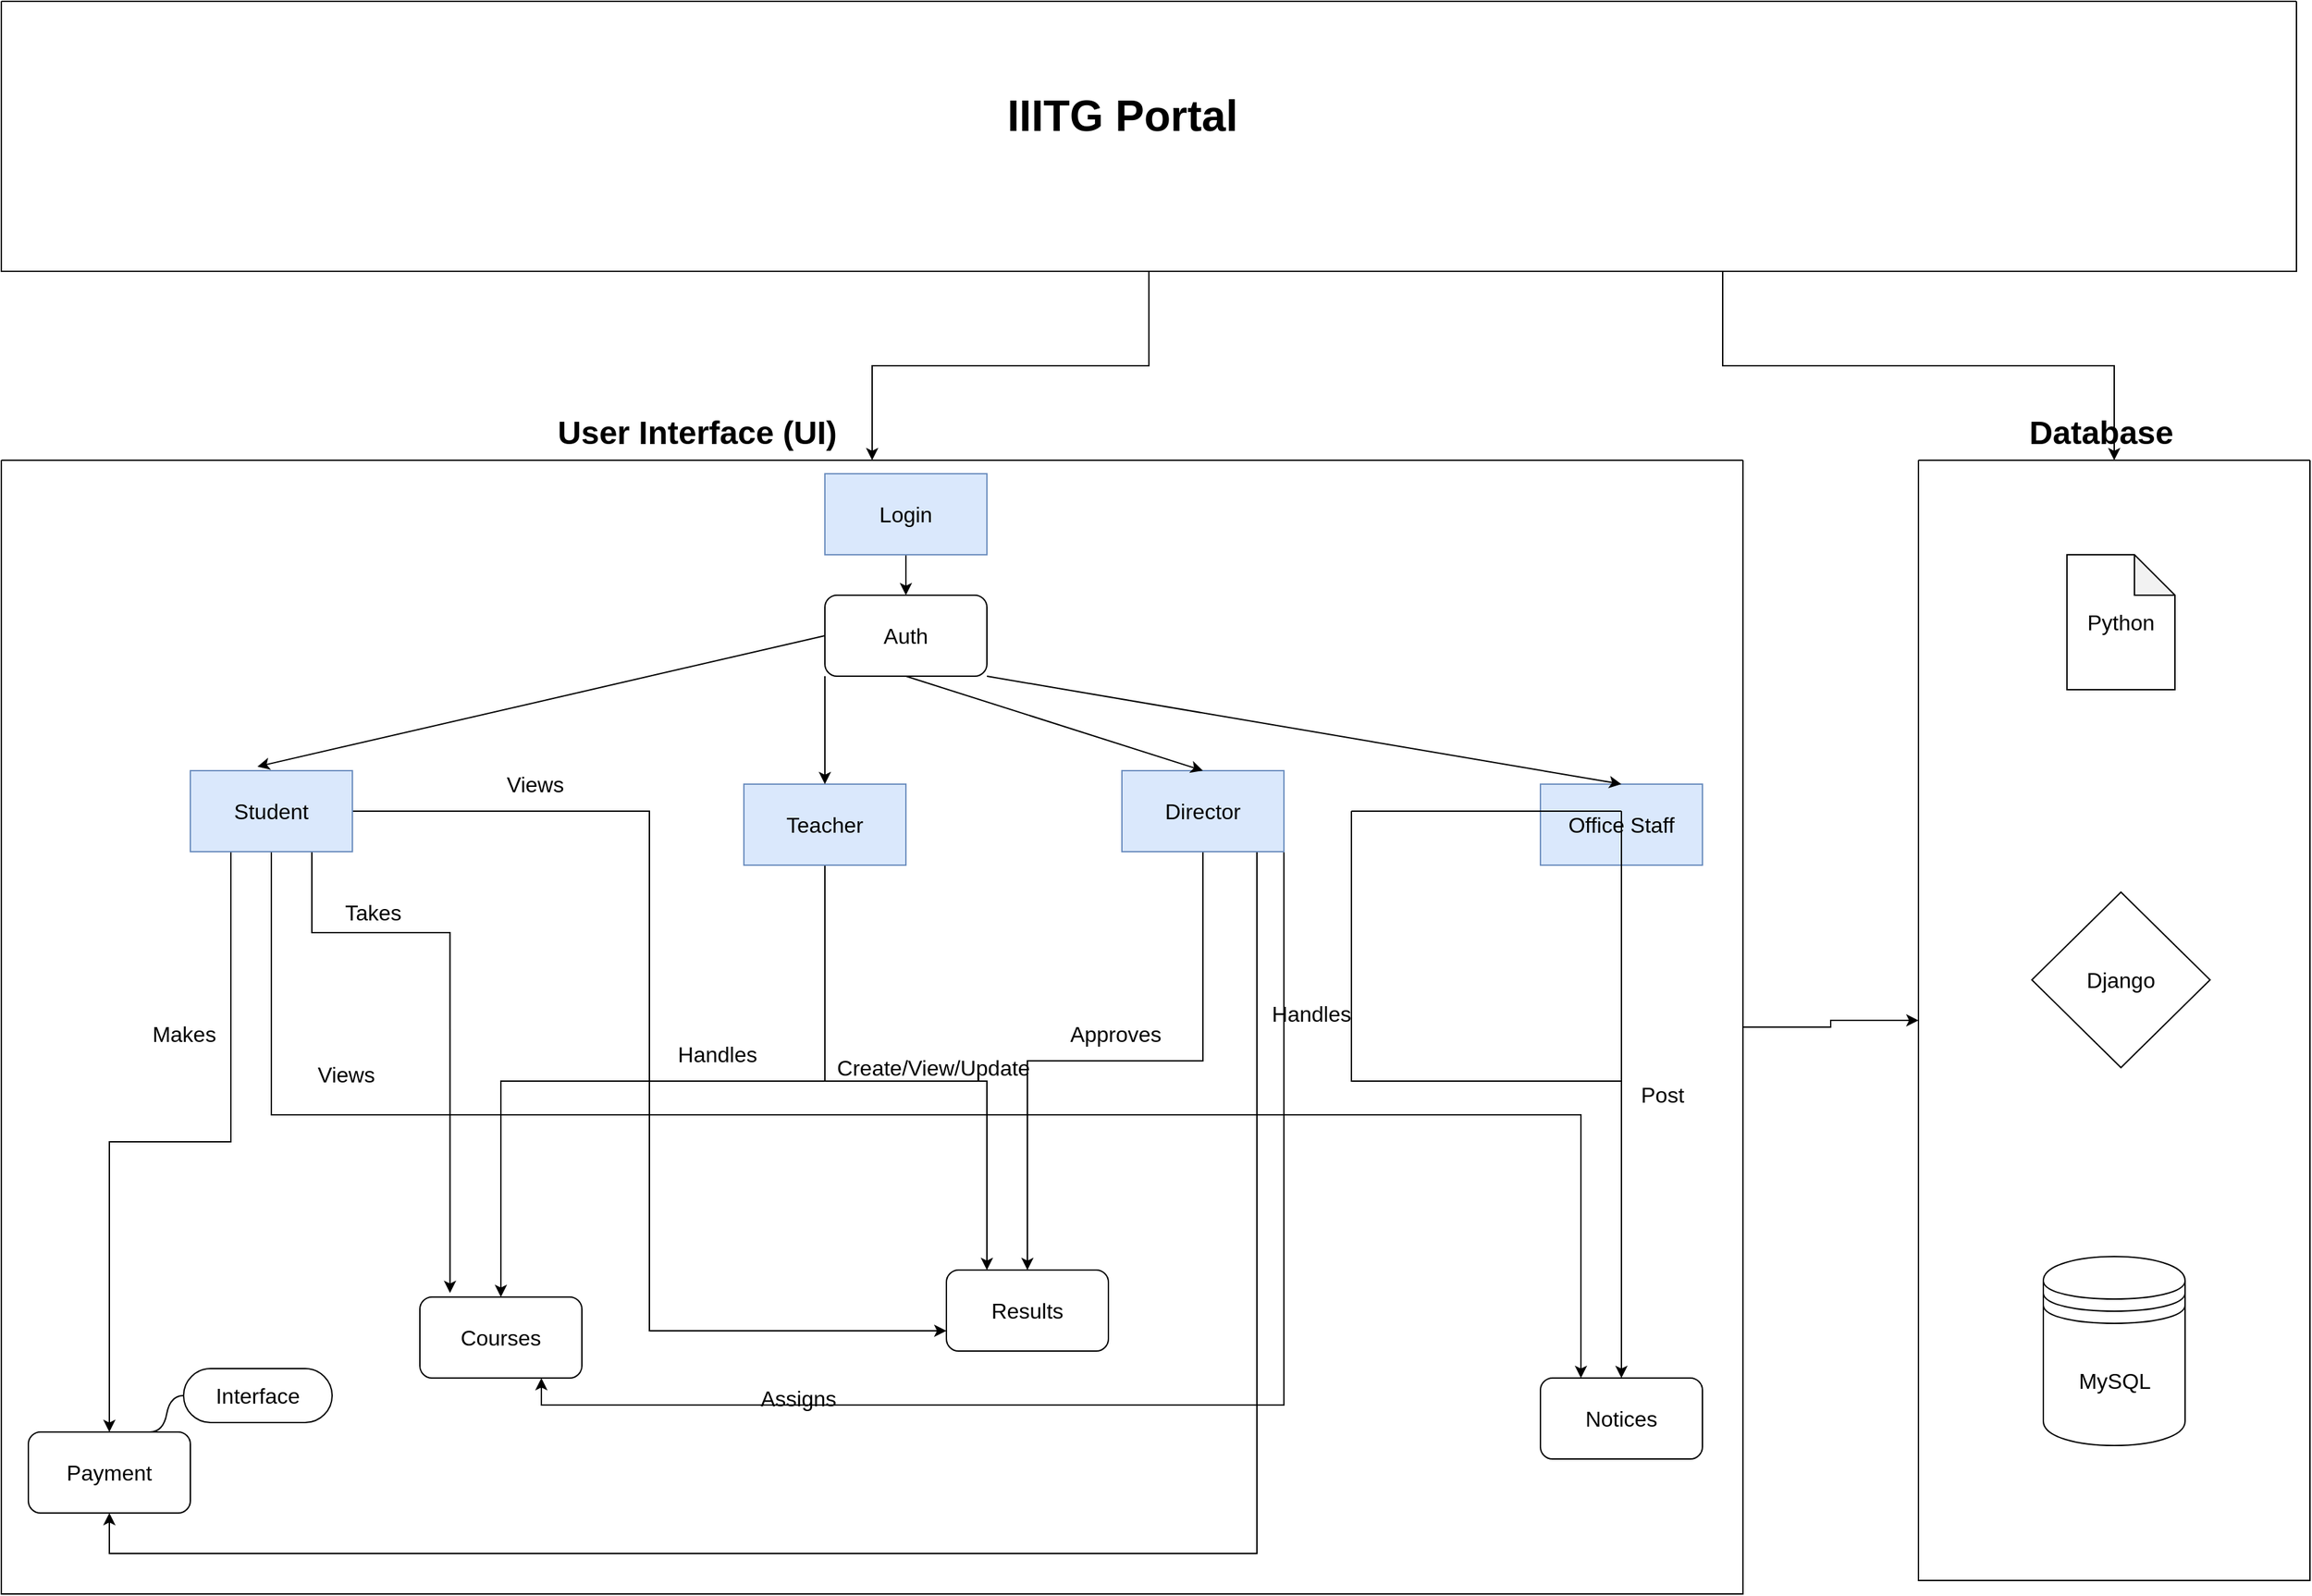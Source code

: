 <mxfile version="20.8.13" type="github">
  <diagram name="Page-1" id="5f0bae14-7c28-e335-631c-24af17079c00">
    <mxGraphModel dx="2860" dy="1808" grid="1" gridSize="10" guides="1" tooltips="1" connect="1" arrows="1" fold="1" page="1" pageScale="1" pageWidth="1100" pageHeight="850" background="none" math="0" shadow="0">
      <root>
        <mxCell id="0" />
        <mxCell id="1" parent="0" />
        <mxCell id="IGgQg_8KnwVarghvvdzZ-70" style="edgeStyle=orthogonalEdgeStyle;rounded=0;orthogonalLoop=1;jettySize=auto;html=1;exitX=0.5;exitY=1;exitDx=0;exitDy=0;entryX=0.5;entryY=0;entryDx=0;entryDy=0;fontSize=16;" edge="1" parent="1" source="IGgQg_8KnwVarghvvdzZ-7" target="IGgQg_8KnwVarghvvdzZ-11">
          <mxGeometry relative="1" as="geometry" />
        </mxCell>
        <mxCell id="IGgQg_8KnwVarghvvdzZ-7" value="Login" style="rounded=0;whiteSpace=wrap;html=1;fontSize=16;fillColor=#dae8fc;strokeColor=#6c8ebf;" vertex="1" parent="1">
          <mxGeometry x="360" y="10" width="120" height="60" as="geometry" />
        </mxCell>
        <mxCell id="IGgQg_8KnwVarghvvdzZ-30" style="edgeStyle=orthogonalEdgeStyle;rounded=0;orthogonalLoop=1;jettySize=auto;html=1;exitX=0.75;exitY=1;exitDx=0;exitDy=0;entryX=0.186;entryY=-0.05;entryDx=0;entryDy=0;entryPerimeter=0;fontSize=16;" edge="1" parent="1" source="IGgQg_8KnwVarghvvdzZ-8" target="IGgQg_8KnwVarghvvdzZ-13">
          <mxGeometry relative="1" as="geometry">
            <Array as="points">
              <mxPoint x="-20" y="350" />
              <mxPoint x="82" y="350" />
            </Array>
          </mxGeometry>
        </mxCell>
        <mxCell id="IGgQg_8KnwVarghvvdzZ-34" style="edgeStyle=orthogonalEdgeStyle;rounded=0;orthogonalLoop=1;jettySize=auto;html=1;exitX=0.25;exitY=1;exitDx=0;exitDy=0;fontSize=16;" edge="1" parent="1" source="IGgQg_8KnwVarghvvdzZ-8" target="IGgQg_8KnwVarghvvdzZ-15">
          <mxGeometry relative="1" as="geometry" />
        </mxCell>
        <mxCell id="IGgQg_8KnwVarghvvdzZ-36" style="edgeStyle=orthogonalEdgeStyle;rounded=0;orthogonalLoop=1;jettySize=auto;html=1;exitX=0.5;exitY=1;exitDx=0;exitDy=0;entryX=0.25;entryY=0;entryDx=0;entryDy=0;fontSize=16;" edge="1" parent="1" source="IGgQg_8KnwVarghvvdzZ-8" target="IGgQg_8KnwVarghvvdzZ-16">
          <mxGeometry relative="1" as="geometry" />
        </mxCell>
        <mxCell id="IGgQg_8KnwVarghvvdzZ-47" style="edgeStyle=orthogonalEdgeStyle;rounded=0;orthogonalLoop=1;jettySize=auto;html=1;exitX=1;exitY=0.5;exitDx=0;exitDy=0;entryX=0;entryY=0.75;entryDx=0;entryDy=0;fontSize=16;" edge="1" parent="1" source="IGgQg_8KnwVarghvvdzZ-8" target="IGgQg_8KnwVarghvvdzZ-14">
          <mxGeometry relative="1" as="geometry" />
        </mxCell>
        <mxCell id="IGgQg_8KnwVarghvvdzZ-8" value="Student" style="rounded=0;whiteSpace=wrap;html=1;fontSize=16;fillColor=#dae8fc;strokeColor=#6c8ebf;" vertex="1" parent="1">
          <mxGeometry x="-110" y="230" width="120" height="60" as="geometry" />
        </mxCell>
        <mxCell id="IGgQg_8KnwVarghvvdzZ-37" style="edgeStyle=orthogonalEdgeStyle;rounded=0;orthogonalLoop=1;jettySize=auto;html=1;exitX=0.5;exitY=1;exitDx=0;exitDy=0;fontSize=16;" edge="1" parent="1" source="IGgQg_8KnwVarghvvdzZ-9" target="IGgQg_8KnwVarghvvdzZ-13">
          <mxGeometry relative="1" as="geometry" />
        </mxCell>
        <mxCell id="IGgQg_8KnwVarghvvdzZ-49" style="edgeStyle=orthogonalEdgeStyle;rounded=0;orthogonalLoop=1;jettySize=auto;html=1;exitX=0.5;exitY=1;exitDx=0;exitDy=0;entryX=0.25;entryY=0;entryDx=0;entryDy=0;fontSize=16;" edge="1" parent="1" source="IGgQg_8KnwVarghvvdzZ-9" target="IGgQg_8KnwVarghvvdzZ-14">
          <mxGeometry relative="1" as="geometry">
            <Array as="points">
              <mxPoint x="360" y="460" />
              <mxPoint x="480" y="460" />
            </Array>
          </mxGeometry>
        </mxCell>
        <mxCell id="IGgQg_8KnwVarghvvdzZ-9" value="Teacher" style="rounded=0;whiteSpace=wrap;html=1;fontSize=16;fillColor=#dae8fc;strokeColor=#6c8ebf;" vertex="1" parent="1">
          <mxGeometry x="300" y="240" width="120" height="60" as="geometry" />
        </mxCell>
        <mxCell id="IGgQg_8KnwVarghvvdzZ-39" style="edgeStyle=orthogonalEdgeStyle;rounded=0;orthogonalLoop=1;jettySize=auto;html=1;exitX=0.5;exitY=1;exitDx=0;exitDy=0;entryX=0.5;entryY=0;entryDx=0;entryDy=0;fontSize=16;" edge="1" parent="1" source="IGgQg_8KnwVarghvvdzZ-10" target="IGgQg_8KnwVarghvvdzZ-14">
          <mxGeometry relative="1" as="geometry" />
        </mxCell>
        <mxCell id="IGgQg_8KnwVarghvvdzZ-44" style="edgeStyle=orthogonalEdgeStyle;rounded=0;orthogonalLoop=1;jettySize=auto;html=1;exitX=0.75;exitY=1;exitDx=0;exitDy=0;entryX=0.5;entryY=1;entryDx=0;entryDy=0;fontSize=16;" edge="1" parent="1" source="IGgQg_8KnwVarghvvdzZ-10" target="IGgQg_8KnwVarghvvdzZ-15">
          <mxGeometry relative="1" as="geometry">
            <Array as="points">
              <mxPoint x="680" y="810" />
              <mxPoint x="-170" y="810" />
            </Array>
          </mxGeometry>
        </mxCell>
        <mxCell id="IGgQg_8KnwVarghvvdzZ-56" style="edgeStyle=orthogonalEdgeStyle;rounded=0;orthogonalLoop=1;jettySize=auto;html=1;exitX=1;exitY=1;exitDx=0;exitDy=0;entryX=0.75;entryY=1;entryDx=0;entryDy=0;fontSize=16;" edge="1" parent="1" source="IGgQg_8KnwVarghvvdzZ-10" target="IGgQg_8KnwVarghvvdzZ-13">
          <mxGeometry relative="1" as="geometry" />
        </mxCell>
        <mxCell id="IGgQg_8KnwVarghvvdzZ-10" value="Director" style="rounded=0;whiteSpace=wrap;html=1;fontSize=16;fillColor=#dae8fc;strokeColor=#6c8ebf;" vertex="1" parent="1">
          <mxGeometry x="580" y="230" width="120" height="60" as="geometry" />
        </mxCell>
        <mxCell id="IGgQg_8KnwVarghvvdzZ-11" value="Auth" style="rounded=1;whiteSpace=wrap;html=1;fontSize=16;" vertex="1" parent="1">
          <mxGeometry x="360" y="100" width="120" height="60" as="geometry" />
        </mxCell>
        <mxCell id="IGgQg_8KnwVarghvvdzZ-35" style="edgeStyle=orthogonalEdgeStyle;rounded=0;orthogonalLoop=1;jettySize=auto;html=1;exitX=0.5;exitY=1;exitDx=0;exitDy=0;entryX=0.5;entryY=0;entryDx=0;entryDy=0;fontSize=16;" edge="1" parent="1" source="IGgQg_8KnwVarghvvdzZ-12" target="IGgQg_8KnwVarghvvdzZ-16">
          <mxGeometry relative="1" as="geometry" />
        </mxCell>
        <mxCell id="IGgQg_8KnwVarghvvdzZ-12" value="Office Staff" style="rounded=0;whiteSpace=wrap;html=1;fontSize=16;fillColor=#dae8fc;strokeColor=#6c8ebf;" vertex="1" parent="1">
          <mxGeometry x="890" y="240" width="120" height="60" as="geometry" />
        </mxCell>
        <mxCell id="IGgQg_8KnwVarghvvdzZ-13" value="Courses" style="rounded=1;whiteSpace=wrap;html=1;fontSize=16;" vertex="1" parent="1">
          <mxGeometry x="60" y="620" width="120" height="60" as="geometry" />
        </mxCell>
        <mxCell id="IGgQg_8KnwVarghvvdzZ-14" value="Results" style="rounded=1;whiteSpace=wrap;html=1;fontSize=16;" vertex="1" parent="1">
          <mxGeometry x="450" y="600" width="120" height="60" as="geometry" />
        </mxCell>
        <mxCell id="IGgQg_8KnwVarghvvdzZ-15" value="Payment" style="rounded=1;whiteSpace=wrap;html=1;fontSize=16;" vertex="1" parent="1">
          <mxGeometry x="-230" y="720" width="120" height="60" as="geometry" />
        </mxCell>
        <mxCell id="IGgQg_8KnwVarghvvdzZ-16" value="Notices" style="rounded=1;whiteSpace=wrap;html=1;fontSize=16;" vertex="1" parent="1">
          <mxGeometry x="890" y="680" width="120" height="60" as="geometry" />
        </mxCell>
        <mxCell id="IGgQg_8KnwVarghvvdzZ-28" value="Views" style="text;html=1;align=center;verticalAlign=middle;resizable=0;points=[];autosize=1;strokeColor=none;fillColor=none;fontSize=16;" vertex="1" parent="1">
          <mxGeometry x="110" y="225" width="70" height="30" as="geometry" />
        </mxCell>
        <mxCell id="IGgQg_8KnwVarghvvdzZ-31" value="Takes" style="text;html=1;align=center;verticalAlign=middle;resizable=0;points=[];autosize=1;strokeColor=none;fillColor=none;fontSize=16;" vertex="1" parent="1">
          <mxGeometry x="-10" y="320" width="70" height="30" as="geometry" />
        </mxCell>
        <mxCell id="IGgQg_8KnwVarghvvdzZ-40" value="Approves" style="text;html=1;align=center;verticalAlign=middle;resizable=0;points=[];autosize=1;strokeColor=none;fillColor=none;fontSize=16;" vertex="1" parent="1">
          <mxGeometry x="530" y="410" width="90" height="30" as="geometry" />
        </mxCell>
        <mxCell id="IGgQg_8KnwVarghvvdzZ-41" value="Post" style="text;html=1;align=center;verticalAlign=middle;resizable=0;points=[];autosize=1;strokeColor=none;fillColor=none;fontSize=16;" vertex="1" parent="1">
          <mxGeometry x="950" y="455" width="60" height="30" as="geometry" />
        </mxCell>
        <mxCell id="IGgQg_8KnwVarghvvdzZ-42" value="Views" style="text;html=1;align=center;verticalAlign=middle;resizable=0;points=[];autosize=1;strokeColor=none;fillColor=none;fontSize=16;" vertex="1" parent="1">
          <mxGeometry x="-30" y="440" width="70" height="30" as="geometry" />
        </mxCell>
        <mxCell id="IGgQg_8KnwVarghvvdzZ-43" value="Makes" style="text;html=1;align=center;verticalAlign=middle;resizable=0;points=[];autosize=1;strokeColor=none;fillColor=none;fontSize=16;" vertex="1" parent="1">
          <mxGeometry x="-150" y="410" width="70" height="30" as="geometry" />
        </mxCell>
        <mxCell id="IGgQg_8KnwVarghvvdzZ-48" value="Handles" style="text;html=1;align=center;verticalAlign=middle;resizable=0;points=[];autosize=1;strokeColor=none;fillColor=none;fontSize=16;" vertex="1" parent="1">
          <mxGeometry x="680" y="395" width="80" height="30" as="geometry" />
        </mxCell>
        <mxCell id="IGgQg_8KnwVarghvvdzZ-50" value="Create/View/Update" style="text;html=1;align=center;verticalAlign=middle;resizable=0;points=[];autosize=1;strokeColor=none;fillColor=none;fontSize=16;" vertex="1" parent="1">
          <mxGeometry x="355" y="435" width="170" height="30" as="geometry" />
        </mxCell>
        <mxCell id="IGgQg_8KnwVarghvvdzZ-51" value="Handles" style="text;html=1;align=center;verticalAlign=middle;resizable=0;points=[];autosize=1;strokeColor=none;fillColor=none;fontSize=16;" vertex="1" parent="1">
          <mxGeometry x="240" y="425" width="80" height="30" as="geometry" />
        </mxCell>
        <mxCell id="IGgQg_8KnwVarghvvdzZ-57" value="Assigns" style="text;html=1;align=center;verticalAlign=middle;resizable=0;points=[];autosize=1;strokeColor=none;fillColor=none;fontSize=16;" vertex="1" parent="1">
          <mxGeometry x="300" y="680" width="80" height="30" as="geometry" />
        </mxCell>
        <mxCell id="IGgQg_8KnwVarghvvdzZ-63" value="" style="endArrow=classic;html=1;rounded=0;fontSize=16;entryX=0.414;entryY=-0.05;entryDx=0;entryDy=0;entryPerimeter=0;exitX=0;exitY=0.5;exitDx=0;exitDy=0;" edge="1" parent="1" source="IGgQg_8KnwVarghvvdzZ-11" target="IGgQg_8KnwVarghvvdzZ-8">
          <mxGeometry width="50" height="50" relative="1" as="geometry">
            <mxPoint x="20" y="130" as="sourcePoint" />
            <mxPoint x="70" y="80" as="targetPoint" />
          </mxGeometry>
        </mxCell>
        <mxCell id="IGgQg_8KnwVarghvvdzZ-64" value="" style="endArrow=classic;html=1;rounded=0;fontSize=16;exitX=0;exitY=1;exitDx=0;exitDy=0;entryX=0.5;entryY=0;entryDx=0;entryDy=0;" edge="1" parent="1" source="IGgQg_8KnwVarghvvdzZ-11" target="IGgQg_8KnwVarghvvdzZ-9">
          <mxGeometry width="50" height="50" relative="1" as="geometry">
            <mxPoint x="-30" y="120" as="sourcePoint" />
            <mxPoint x="360" y="230" as="targetPoint" />
          </mxGeometry>
        </mxCell>
        <mxCell id="IGgQg_8KnwVarghvvdzZ-65" value="" style="endArrow=classic;html=1;rounded=0;fontSize=16;entryX=0.5;entryY=0;entryDx=0;entryDy=0;exitX=0.5;exitY=1;exitDx=0;exitDy=0;" edge="1" parent="1" source="IGgQg_8KnwVarghvvdzZ-11" target="IGgQg_8KnwVarghvvdzZ-10">
          <mxGeometry width="50" height="50" relative="1" as="geometry">
            <mxPoint x="100" y="100" as="sourcePoint" />
            <mxPoint x="150" y="50" as="targetPoint" />
          </mxGeometry>
        </mxCell>
        <mxCell id="IGgQg_8KnwVarghvvdzZ-66" value="" style="endArrow=classic;html=1;rounded=0;fontSize=16;entryX=0.5;entryY=0;entryDx=0;entryDy=0;exitX=1;exitY=1;exitDx=0;exitDy=0;" edge="1" parent="1" source="IGgQg_8KnwVarghvvdzZ-11" target="IGgQg_8KnwVarghvvdzZ-12">
          <mxGeometry width="50" height="50" relative="1" as="geometry">
            <mxPoint x="120" y="110" as="sourcePoint" />
            <mxPoint x="170" y="60" as="targetPoint" />
          </mxGeometry>
        </mxCell>
        <mxCell id="IGgQg_8KnwVarghvvdzZ-67" value="Interface" style="whiteSpace=wrap;html=1;rounded=1;arcSize=50;align=center;verticalAlign=middle;strokeWidth=1;autosize=1;spacing=4;treeFolding=1;treeMoving=1;newEdgeStyle={&quot;edgeStyle&quot;:&quot;entityRelationEdgeStyle&quot;,&quot;startArrow&quot;:&quot;none&quot;,&quot;endArrow&quot;:&quot;none&quot;,&quot;segment&quot;:10,&quot;curved&quot;:1,&quot;sourcePerimeterSpacing&quot;:0,&quot;targetPerimeterSpacing&quot;:0};fontSize=16;" vertex="1" parent="1">
          <mxGeometry x="-115" y="673" width="110" height="40" as="geometry" />
        </mxCell>
        <mxCell id="IGgQg_8KnwVarghvvdzZ-68" value="" style="edgeStyle=entityRelationEdgeStyle;startArrow=none;endArrow=none;segment=10;curved=1;sourcePerimeterSpacing=0;targetPerimeterSpacing=0;rounded=0;fontSize=16;" edge="1" target="IGgQg_8KnwVarghvvdzZ-67" parent="1">
          <mxGeometry relative="1" as="geometry">
            <mxPoint x="-140" y="720" as="sourcePoint" />
          </mxGeometry>
        </mxCell>
        <mxCell id="IGgQg_8KnwVarghvvdzZ-94" style="edgeStyle=orthogonalEdgeStyle;rounded=0;orthogonalLoop=1;jettySize=auto;html=1;exitX=1;exitY=0.5;exitDx=0;exitDy=0;entryX=0;entryY=0.5;entryDx=0;entryDy=0;fontSize=16;" edge="1" parent="1" source="IGgQg_8KnwVarghvvdzZ-72" target="IGgQg_8KnwVarghvvdzZ-85">
          <mxGeometry relative="1" as="geometry" />
        </mxCell>
        <mxCell id="IGgQg_8KnwVarghvvdzZ-72" value="" style="swimlane;startSize=0;fontSize=16;" vertex="1" parent="1">
          <mxGeometry x="-250" width="1290" height="840" as="geometry" />
        </mxCell>
        <mxCell id="IGgQg_8KnwVarghvvdzZ-84" value="" style="swimlane;startSize=0;fontSize=16;" vertex="1" parent="1">
          <mxGeometry x="750" y="260" width="200" height="200" as="geometry" />
        </mxCell>
        <mxCell id="IGgQg_8KnwVarghvvdzZ-85" value="" style="swimlane;startSize=0;fontSize=16;" vertex="1" parent="1">
          <mxGeometry x="1170" width="290" height="830" as="geometry" />
        </mxCell>
        <mxCell id="IGgQg_8KnwVarghvvdzZ-87" value="MySQL" style="shape=datastore;whiteSpace=wrap;html=1;fontSize=16;" vertex="1" parent="IGgQg_8KnwVarghvvdzZ-85">
          <mxGeometry x="92.5" y="590" width="105" height="140" as="geometry" />
        </mxCell>
        <mxCell id="IGgQg_8KnwVarghvvdzZ-88" value="Python" style="shape=note;whiteSpace=wrap;html=1;backgroundOutline=1;darkOpacity=0.05;fontSize=16;" vertex="1" parent="IGgQg_8KnwVarghvvdzZ-85">
          <mxGeometry x="110" y="70" width="80" height="100" as="geometry" />
        </mxCell>
        <mxCell id="IGgQg_8KnwVarghvvdzZ-89" value="Django" style="rhombus;whiteSpace=wrap;html=1;fontSize=16;" vertex="1" parent="IGgQg_8KnwVarghvvdzZ-85">
          <mxGeometry x="84" y="320" width="132" height="130" as="geometry" />
        </mxCell>
        <mxCell id="IGgQg_8KnwVarghvvdzZ-92" style="edgeStyle=orthogonalEdgeStyle;rounded=0;orthogonalLoop=1;jettySize=auto;html=1;exitX=0.5;exitY=1;exitDx=0;exitDy=0;fontSize=16;" edge="1" parent="1" source="IGgQg_8KnwVarghvvdzZ-90" target="IGgQg_8KnwVarghvvdzZ-72">
          <mxGeometry relative="1" as="geometry" />
        </mxCell>
        <mxCell id="IGgQg_8KnwVarghvvdzZ-93" style="edgeStyle=orthogonalEdgeStyle;rounded=0;orthogonalLoop=1;jettySize=auto;html=1;exitX=0.75;exitY=1;exitDx=0;exitDy=0;entryX=0.5;entryY=0;entryDx=0;entryDy=0;fontSize=16;" edge="1" parent="1" source="IGgQg_8KnwVarghvvdzZ-90" target="IGgQg_8KnwVarghvvdzZ-85">
          <mxGeometry relative="1" as="geometry" />
        </mxCell>
        <mxCell id="IGgQg_8KnwVarghvvdzZ-90" value="" style="swimlane;startSize=0;fontSize=16;" vertex="1" parent="1">
          <mxGeometry x="-250" y="-340" width="1700" height="200" as="geometry" />
        </mxCell>
        <mxCell id="IGgQg_8KnwVarghvvdzZ-96" value="&lt;h1&gt;IIITG Portal&lt;/h1&gt;" style="text;html=1;align=center;verticalAlign=middle;resizable=0;points=[];autosize=1;strokeColor=none;fillColor=none;fontSize=16;" vertex="1" parent="IGgQg_8KnwVarghvvdzZ-90">
          <mxGeometry x="735" y="40" width="190" height="90" as="geometry" />
        </mxCell>
        <mxCell id="IGgQg_8KnwVarghvvdzZ-97" value="&lt;h2&gt;User Interface (UI)&lt;/h2&gt;" style="text;html=1;align=center;verticalAlign=middle;resizable=0;points=[];autosize=1;strokeColor=none;fillColor=none;fontSize=16;" vertex="1" parent="1">
          <mxGeometry x="150" y="-60" width="230" height="80" as="geometry" />
        </mxCell>
        <mxCell id="IGgQg_8KnwVarghvvdzZ-98" value="&lt;h2&gt;Database&lt;/h2&gt;" style="text;html=1;align=center;verticalAlign=middle;resizable=0;points=[];autosize=1;strokeColor=none;fillColor=none;fontSize=16;" vertex="1" parent="1">
          <mxGeometry x="1240" y="-60" width="130" height="80" as="geometry" />
        </mxCell>
      </root>
    </mxGraphModel>
  </diagram>
</mxfile>

